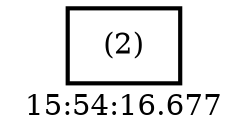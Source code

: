 digraph  g{ graph[label = "15:54:16.677"]
node [shape=rectangle, color=black, fontcolor=black, style=bold] edge [color=black] 0 [label="(2)"] ; 
}

